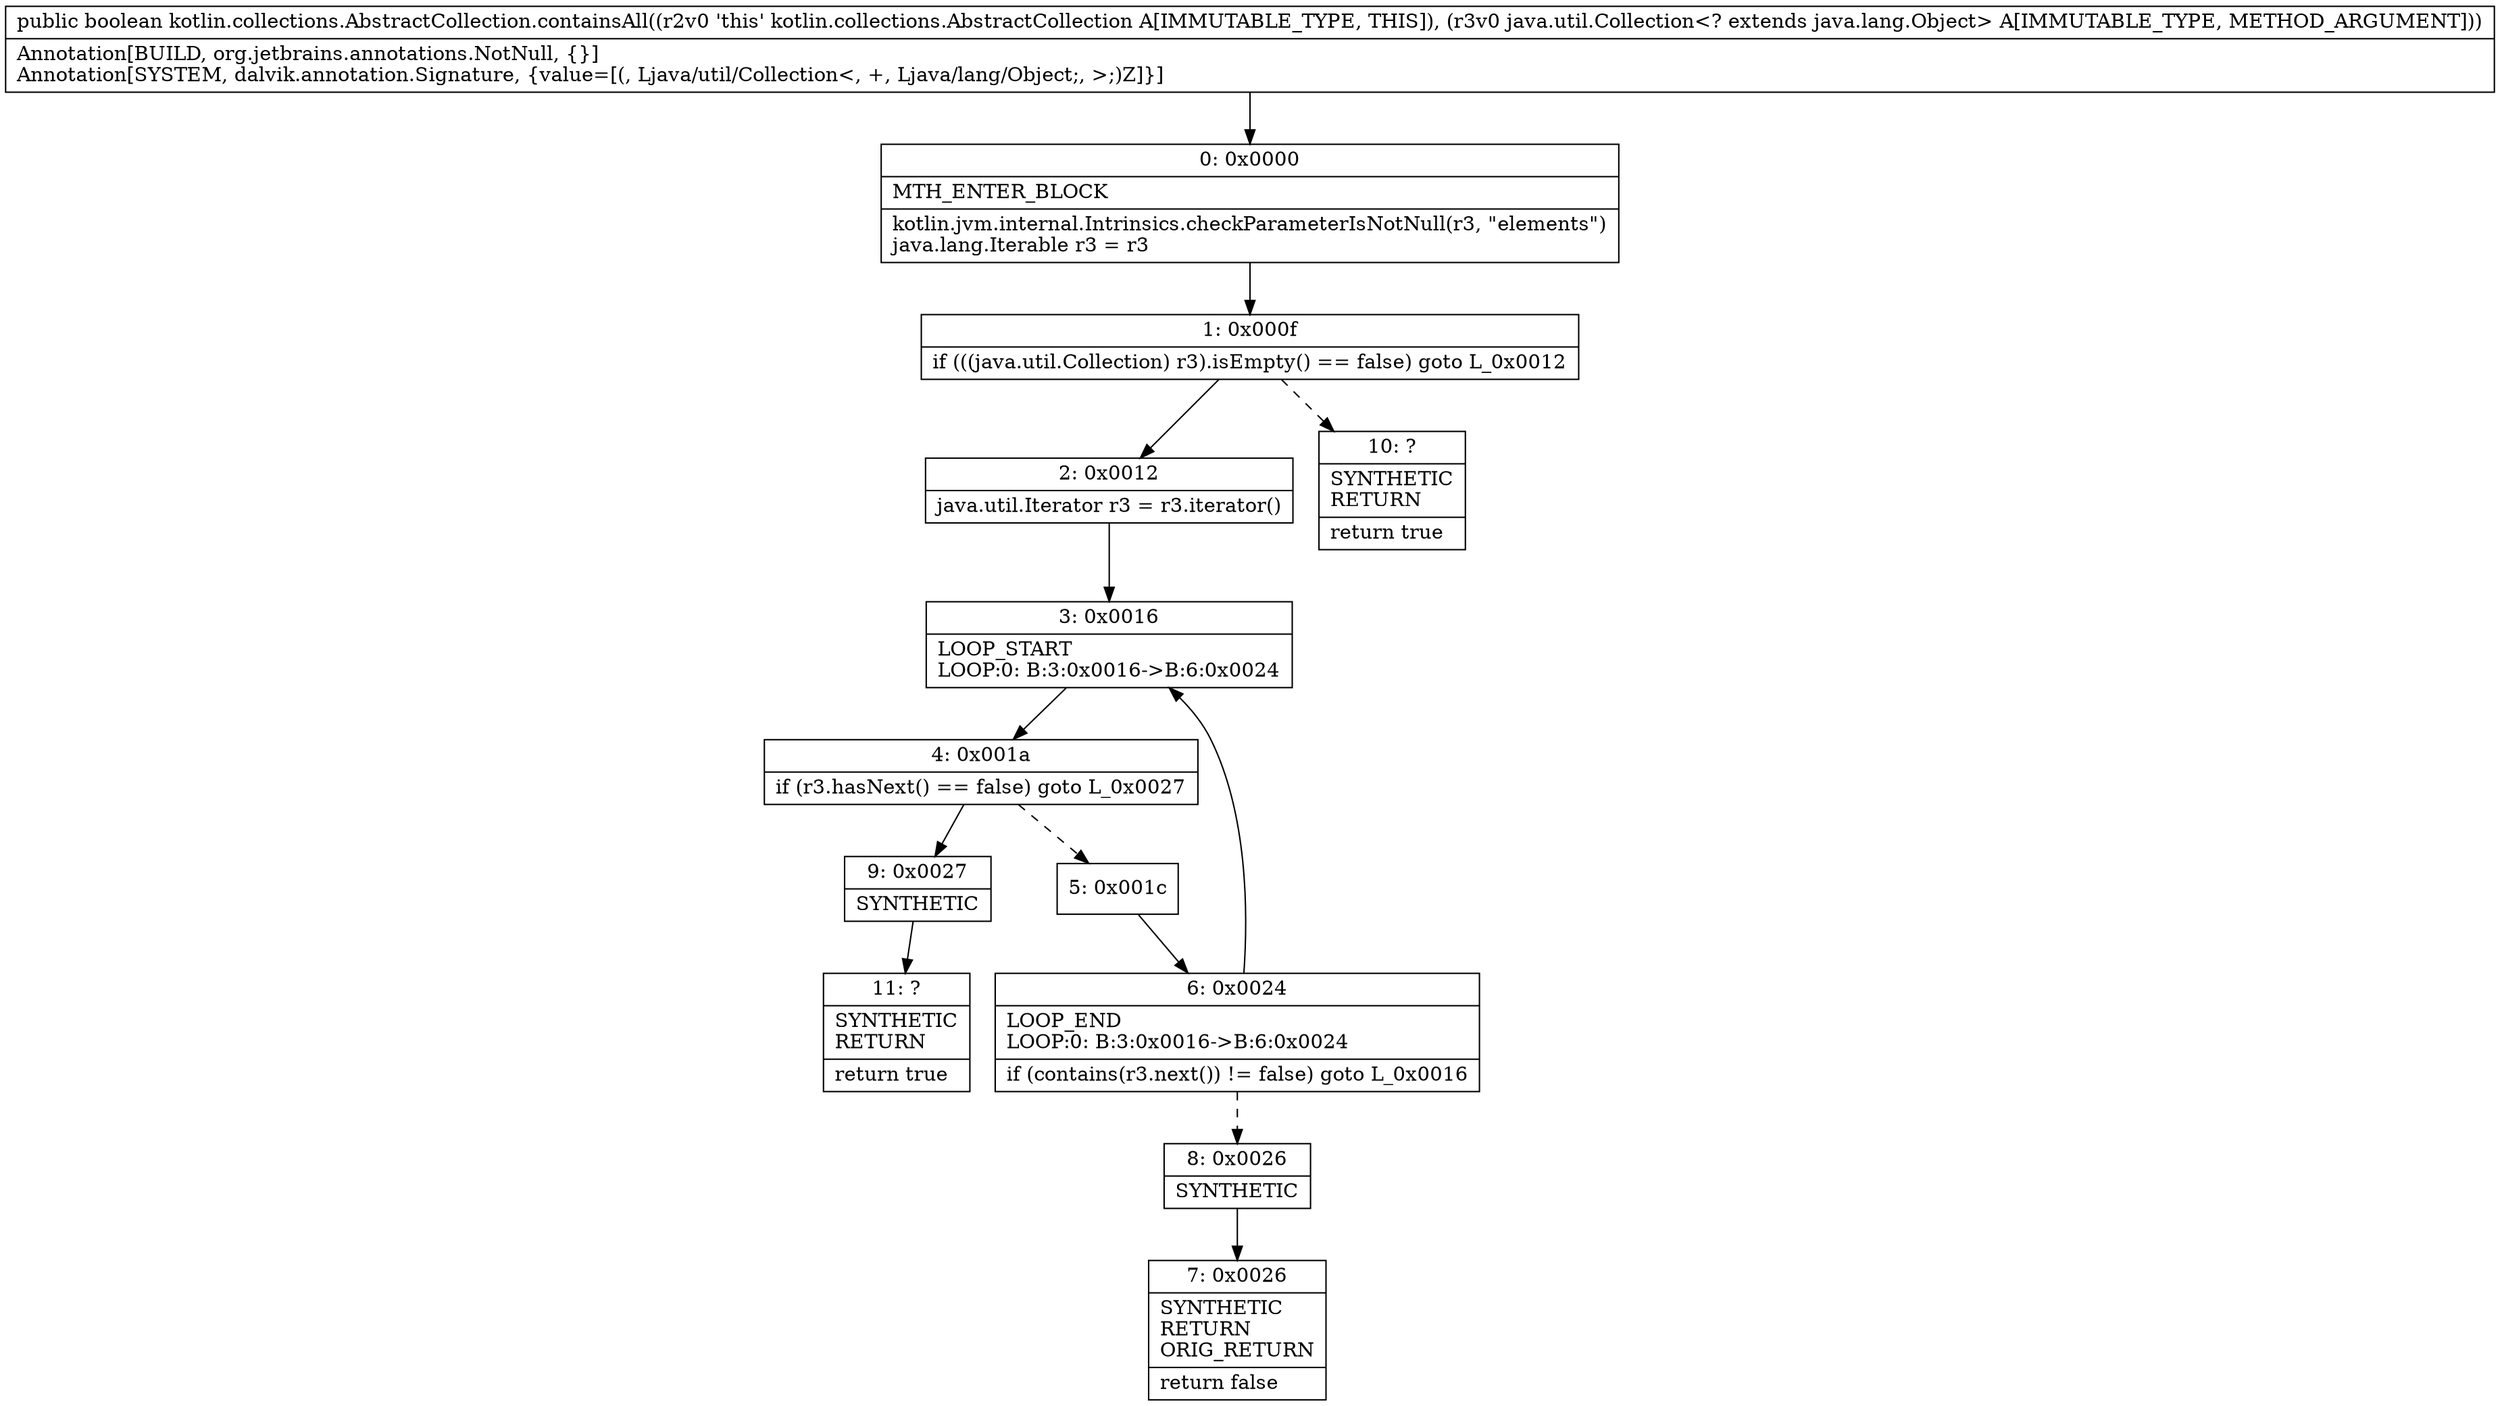digraph "CFG forkotlin.collections.AbstractCollection.containsAll(Ljava\/util\/Collection;)Z" {
Node_0 [shape=record,label="{0\:\ 0x0000|MTH_ENTER_BLOCK\l|kotlin.jvm.internal.Intrinsics.checkParameterIsNotNull(r3, \"elements\")\ljava.lang.Iterable r3 = r3\l}"];
Node_1 [shape=record,label="{1\:\ 0x000f|if (((java.util.Collection) r3).isEmpty() == false) goto L_0x0012\l}"];
Node_2 [shape=record,label="{2\:\ 0x0012|java.util.Iterator r3 = r3.iterator()\l}"];
Node_3 [shape=record,label="{3\:\ 0x0016|LOOP_START\lLOOP:0: B:3:0x0016\-\>B:6:0x0024\l}"];
Node_4 [shape=record,label="{4\:\ 0x001a|if (r3.hasNext() == false) goto L_0x0027\l}"];
Node_5 [shape=record,label="{5\:\ 0x001c}"];
Node_6 [shape=record,label="{6\:\ 0x0024|LOOP_END\lLOOP:0: B:3:0x0016\-\>B:6:0x0024\l|if (contains(r3.next()) != false) goto L_0x0016\l}"];
Node_7 [shape=record,label="{7\:\ 0x0026|SYNTHETIC\lRETURN\lORIG_RETURN\l|return false\l}"];
Node_8 [shape=record,label="{8\:\ 0x0026|SYNTHETIC\l}"];
Node_9 [shape=record,label="{9\:\ 0x0027|SYNTHETIC\l}"];
Node_10 [shape=record,label="{10\:\ ?|SYNTHETIC\lRETURN\l|return true\l}"];
Node_11 [shape=record,label="{11\:\ ?|SYNTHETIC\lRETURN\l|return true\l}"];
MethodNode[shape=record,label="{public boolean kotlin.collections.AbstractCollection.containsAll((r2v0 'this' kotlin.collections.AbstractCollection A[IMMUTABLE_TYPE, THIS]), (r3v0 java.util.Collection\<? extends java.lang.Object\> A[IMMUTABLE_TYPE, METHOD_ARGUMENT]))  | Annotation[BUILD, org.jetbrains.annotations.NotNull, \{\}]\lAnnotation[SYSTEM, dalvik.annotation.Signature, \{value=[(, Ljava\/util\/Collection\<, +, Ljava\/lang\/Object;, \>;)Z]\}]\l}"];
MethodNode -> Node_0;
Node_0 -> Node_1;
Node_1 -> Node_2;
Node_1 -> Node_10[style=dashed];
Node_2 -> Node_3;
Node_3 -> Node_4;
Node_4 -> Node_5[style=dashed];
Node_4 -> Node_9;
Node_5 -> Node_6;
Node_6 -> Node_3;
Node_6 -> Node_8[style=dashed];
Node_8 -> Node_7;
Node_9 -> Node_11;
}

